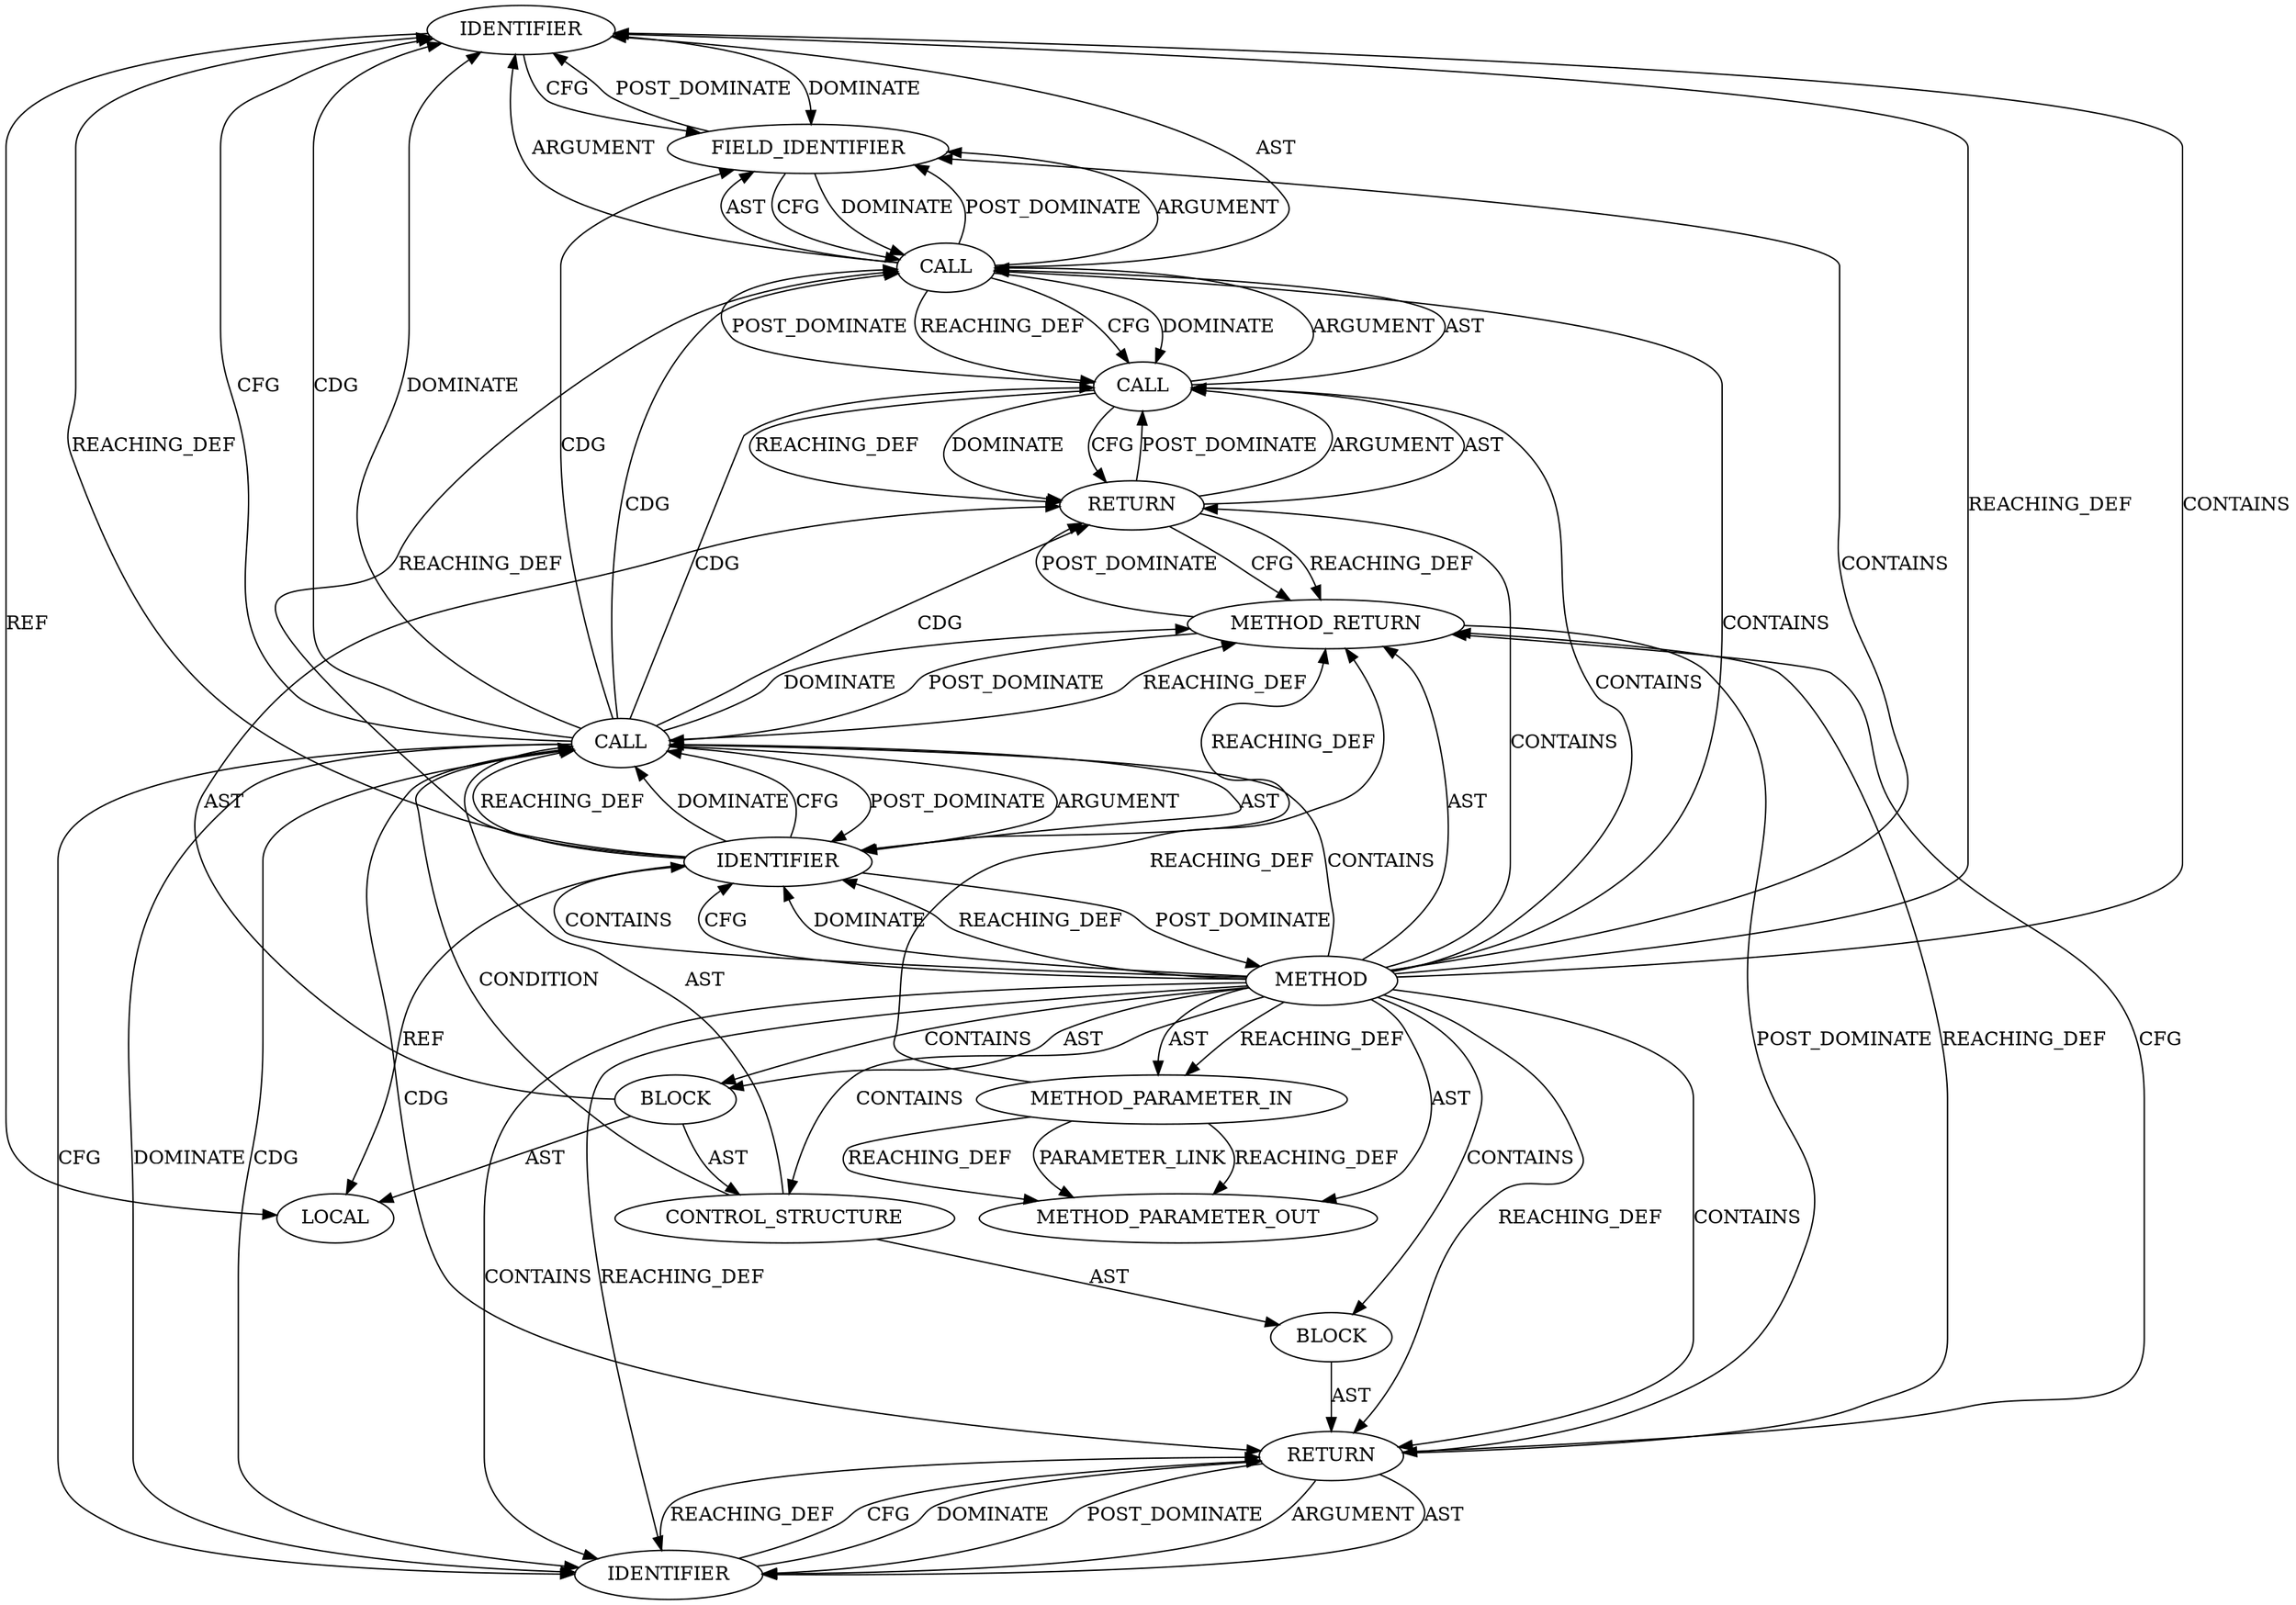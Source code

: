 digraph {
  17869 [label=IDENTIFIER ORDER=1 ARGUMENT_INDEX=1 CODE="rec" COLUMN_NUMBER=19 LINE_NUMBER=2584 TYPE_FULL_NAME="tls_rec*" NAME="rec"]
  17858 [label=BLOCK ORDER=2 ARGUMENT_INDEX=-1 CODE="{
	struct tls_rec *rec;

	rec = list_first_entry_or_null(&ctx->tx_list, struct tls_rec, list);
	if (!rec)
		return false;

	return READ_ONCE(rec->tx_ready);
}" COLUMN_NUMBER=1 LINE_NUMBER=2577 TYPE_FULL_NAME="void"]
  17864 [label=RETURN ORDER=1 ARGUMENT_INDEX=1 CODE="return false;" COLUMN_NUMBER=3 LINE_NUMBER=2582]
  17857 [label=METHOD_PARAMETER_IN ORDER=1 CODE="struct tls_sw_context_tx *ctx" IS_VARIADIC=false COLUMN_NUMBER=29 LINE_NUMBER=2576 TYPE_FULL_NAME="tls_sw_context_tx*" EVALUATION_STRATEGY="BY_VALUE" INDEX=1 NAME="ctx"]
  17868 [label=CALL ORDER=1 ARGUMENT_INDEX=1 CODE="rec->tx_ready" COLUMN_NUMBER=19 METHOD_FULL_NAME="<operator>.indirectFieldAccess" LINE_NUMBER=2584 TYPE_FULL_NAME="<empty>" DISPATCH_TYPE="STATIC_DISPATCH" SIGNATURE="" NAME="<operator>.indirectFieldAccess"]
  17871 [label=METHOD_RETURN ORDER=3 CODE="RET" COLUMN_NUMBER=1 LINE_NUMBER=2576 TYPE_FULL_NAME="bool" EVALUATION_STRATEGY="BY_VALUE"]
  17865 [label=IDENTIFIER ORDER=1 ARGUMENT_INDEX=-1 CODE="false" COLUMN_NUMBER=10 LINE_NUMBER=2582 TYPE_FULL_NAME="ANY" NAME="false"]
  17867 [label=CALL ORDER=1 ARGUMENT_INDEX=-1 CODE="READ_ONCE(rec->tx_ready)" COLUMN_NUMBER=9 METHOD_FULL_NAME="READ_ONCE" LINE_NUMBER=2584 TYPE_FULL_NAME="<empty>" DISPATCH_TYPE="STATIC_DISPATCH" SIGNATURE="" NAME="READ_ONCE"]
  17866 [label=RETURN ORDER=3 ARGUMENT_INDEX=-1 CODE="return READ_ONCE(rec->tx_ready);" COLUMN_NUMBER=2 LINE_NUMBER=2584]
  17860 [label=CONTROL_STRUCTURE CONTROL_STRUCTURE_TYPE="IF" ORDER=2 PARSER_TYPE_NAME="CASTIfStatement" ARGUMENT_INDEX=-1 CODE="if (!rec)" COLUMN_NUMBER=2 LINE_NUMBER=2581]
  21708 [label=METHOD_PARAMETER_OUT ORDER=1 CODE="struct tls_sw_context_tx *ctx" IS_VARIADIC=false COLUMN_NUMBER=29 LINE_NUMBER=2576 TYPE_FULL_NAME="tls_sw_context_tx*" EVALUATION_STRATEGY="BY_VALUE" INDEX=1 NAME="ctx"]
  17863 [label=BLOCK ORDER=2 ARGUMENT_INDEX=-1 CODE="<empty>" COLUMN_NUMBER=3 LINE_NUMBER=2582 TYPE_FULL_NAME="void"]
  17862 [label=IDENTIFIER ORDER=1 ARGUMENT_INDEX=1 CODE="rec" COLUMN_NUMBER=7 LINE_NUMBER=2581 TYPE_FULL_NAME="tls_rec*" NAME="rec"]
  17861 [label=CALL ORDER=1 ARGUMENT_INDEX=-1 CODE="!rec" COLUMN_NUMBER=6 METHOD_FULL_NAME="<operator>.logicalNot" LINE_NUMBER=2581 TYPE_FULL_NAME="<empty>" DISPATCH_TYPE="STATIC_DISPATCH" SIGNATURE="" NAME="<operator>.logicalNot"]
  17859 [label=LOCAL ORDER=1 CODE="struct tls_rec* rec" COLUMN_NUMBER=17 LINE_NUMBER=2578 TYPE_FULL_NAME="tls_rec*" NAME="rec"]
  17870 [label=FIELD_IDENTIFIER ORDER=2 ARGUMENT_INDEX=2 CODE="tx_ready" COLUMN_NUMBER=19 LINE_NUMBER=2584 CANONICAL_NAME="tx_ready"]
  17856 [label=METHOD COLUMN_NUMBER=1 LINE_NUMBER=2576 COLUMN_NUMBER_END=1 IS_EXTERNAL=false SIGNATURE="bool tls_is_tx_ready (tls_sw_context_tx*)" NAME="tls_is_tx_ready" AST_PARENT_TYPE="TYPE_DECL" AST_PARENT_FULL_NAME="tls_sw.c:<global>" ORDER=61 CODE="static bool tls_is_tx_ready(struct tls_sw_context_tx *ctx)
{
	struct tls_rec *rec;

	rec = list_first_entry_or_null(&ctx->tx_list, struct tls_rec, list);
	if (!rec)
		return false;

	return READ_ONCE(rec->tx_ready);
}" FULL_NAME="tls_is_tx_ready" LINE_NUMBER_END=2585 FILENAME="tls_sw.c"]
  17868 -> 17867 [label=REACHING_DEF VARIABLE="rec->tx_ready"]
  17856 -> 17862 [label=CONTAINS ]
  17861 -> 17870 [label=CDG ]
  17857 -> 17871 [label=REACHING_DEF VARIABLE="ctx"]
  17856 -> 17869 [label=REACHING_DEF VARIABLE=""]
  17861 -> 17867 [label=CDG ]
  17866 -> 17867 [label=POST_DOMINATE ]
  17858 -> 17866 [label=AST ]
  17869 -> 17870 [label=DOMINATE ]
  17861 -> 17862 [label=AST ]
  17860 -> 17863 [label=AST ]
  17862 -> 17859 [label=REF ]
  17868 -> 17867 [label=CFG ]
  17856 -> 17866 [label=CONTAINS ]
  17868 -> 17869 [label=AST ]
  17862 -> 17861 [label=REACHING_DEF VARIABLE="rec"]
  17863 -> 17864 [label=AST ]
  17864 -> 17865 [label=POST_DOMINATE ]
  17856 -> 17863 [label=CONTAINS ]
  17861 -> 17871 [label=REACHING_DEF VARIABLE="!rec"]
  17867 -> 17866 [label=REACHING_DEF VARIABLE="READ_ONCE(rec->tx_ready)"]
  17858 -> 17860 [label=AST ]
  17867 -> 17868 [label=ARGUMENT ]
  17861 -> 17865 [label=CFG ]
  17862 -> 17869 [label=REACHING_DEF VARIABLE="rec"]
  17867 -> 17866 [label=DOMINATE ]
  17864 -> 17871 [label=CFG ]
  17864 -> 17871 [label=REACHING_DEF VARIABLE="<RET>"]
  17868 -> 17867 [label=DOMINATE ]
  17856 -> 17869 [label=CONTAINS ]
  17867 -> 17868 [label=AST ]
  17857 -> 21708 [label=REACHING_DEF VARIABLE="ctx"]
  17857 -> 21708 [label=REACHING_DEF VARIABLE="ctx"]
  17868 -> 17869 [label=ARGUMENT ]
  17871 -> 17861 [label=POST_DOMINATE ]
  17869 -> 17870 [label=CFG ]
  17856 -> 17860 [label=CONTAINS ]
  17856 -> 17865 [label=REACHING_DEF VARIABLE=""]
  17861 -> 17862 [label=POST_DOMINATE ]
  17856 -> 17862 [label=CFG ]
  17856 -> 17862 [label=DOMINATE ]
  17861 -> 17869 [label=CFG ]
  17861 -> 17871 [label=DOMINATE ]
  17862 -> 17861 [label=DOMINATE ]
  17861 -> 17862 [label=ARGUMENT ]
  17858 -> 17859 [label=AST ]
  17857 -> 21708 [label=PARAMETER_LINK ]
  17861 -> 17869 [label=CDG ]
  17868 -> 17870 [label=POST_DOMINATE ]
  17867 -> 17868 [label=POST_DOMINATE ]
  17856 -> 17862 [label=REACHING_DEF VARIABLE=""]
  17856 -> 21708 [label=AST ]
  17867 -> 17866 [label=CFG ]
  17856 -> 17865 [label=CONTAINS ]
  17861 -> 17866 [label=CDG ]
  17865 -> 17864 [label=REACHING_DEF VARIABLE="false"]
  17865 -> 17864 [label=CFG ]
  17856 -> 17861 [label=CONTAINS ]
  17871 -> 17866 [label=POST_DOMINATE ]
  17866 -> 17867 [label=ARGUMENT ]
  17870 -> 17868 [label=DOMINATE ]
  17856 -> 17864 [label=REACHING_DEF VARIABLE=""]
  17862 -> 17861 [label=CFG ]
  17871 -> 17864 [label=POST_DOMINATE ]
  17856 -> 17858 [label=CONTAINS ]
  17870 -> 17868 [label=CFG ]
  17856 -> 17868 [label=CONTAINS ]
  17856 -> 17858 [label=AST ]
  17869 -> 17859 [label=REF ]
  17864 -> 17865 [label=ARGUMENT ]
  17856 -> 17867 [label=CONTAINS ]
  17864 -> 17865 [label=AST ]
  17870 -> 17869 [label=POST_DOMINATE ]
  17862 -> 17856 [label=POST_DOMINATE ]
  17856 -> 17857 [label=AST ]
  17856 -> 17864 [label=CONTAINS ]
  17868 -> 17870 [label=ARGUMENT ]
  17860 -> 17861 [label=CONDITION ]
  17865 -> 17864 [label=DOMINATE ]
  17861 -> 17868 [label=CDG ]
  17861 -> 17864 [label=CDG ]
  17861 -> 17865 [label=DOMINATE ]
  17856 -> 17857 [label=REACHING_DEF VARIABLE=""]
  17856 -> 17871 [label=AST ]
  17866 -> 17871 [label=CFG ]
  17856 -> 17870 [label=CONTAINS ]
  17862 -> 17871 [label=REACHING_DEF VARIABLE="rec"]
  17860 -> 17861 [label=AST ]
  17866 -> 17871 [label=REACHING_DEF VARIABLE="<RET>"]
  17861 -> 17865 [label=CDG ]
  17861 -> 17869 [label=DOMINATE ]
  17866 -> 17867 [label=AST ]
  17868 -> 17870 [label=AST ]
  17862 -> 17868 [label=REACHING_DEF VARIABLE="rec"]
}
